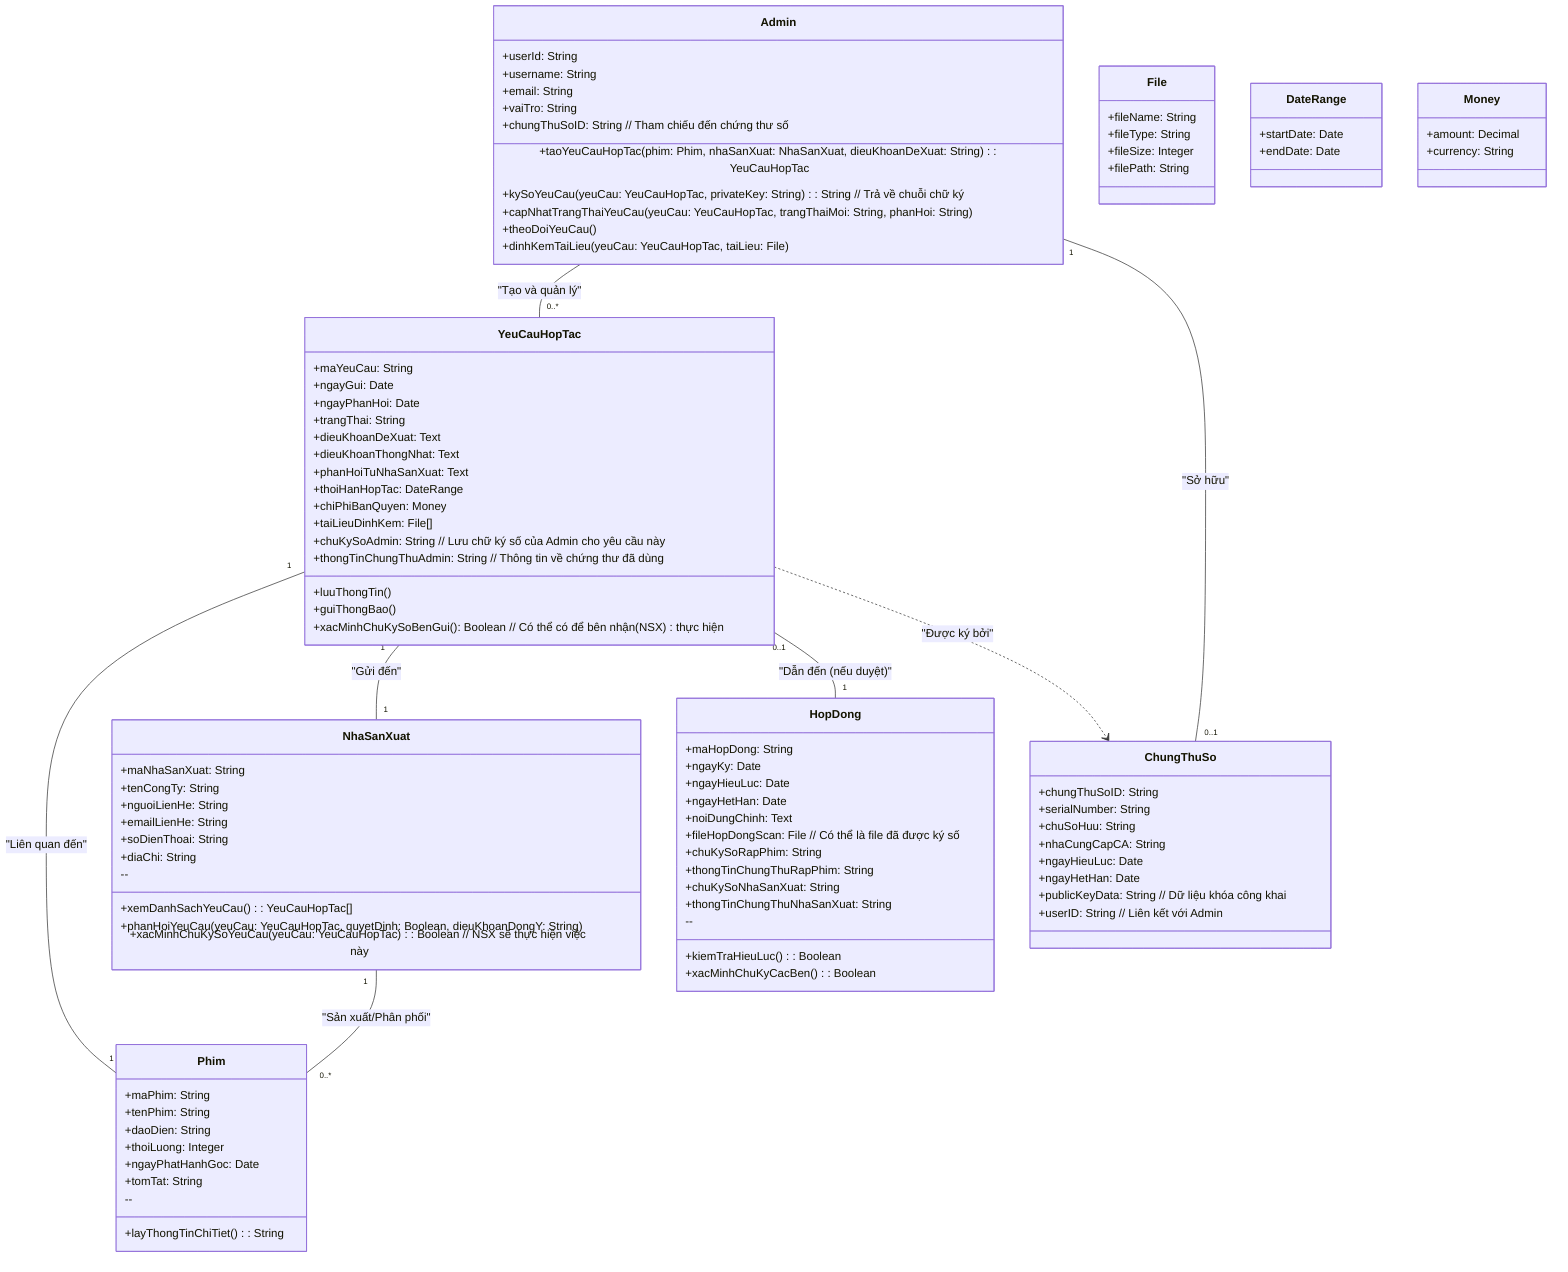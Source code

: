 classDiagram
    class Admin {
        +userId: String
        +username: String
        +email: String
        +vaiTro: String
        +chungThuSoID: String // Tham chiếu đến chứng thư số
        +taoYeuCauHopTac(phim: Phim, nhaSanXuat: NhaSanXuat, dieuKhoanDeXuat: String): YeuCauHopTac
        +kySoYeuCau(yeuCau: YeuCauHopTac, privateKey: String): String // Trả về chuỗi chữ ký
        +capNhatTrangThaiYeuCau(yeuCau: YeuCauHopTac, trangThaiMoi: String, phanHoi: String)
        +theoDoiYeuCau()
        +dinhKemTaiLieu(yeuCau: YeuCauHopTac, taiLieu: File)
    }

    class YeuCauHopTac {
        +maYeuCau: String
        +ngayGui: Date
        +ngayPhanHoi: Date
        +trangThai: String
        +dieuKhoanDeXuat: Text
        +dieuKhoanThongNhat: Text
        +phanHoiTuNhaSanXuat: Text
        +thoiHanHopTac: DateRange
        +chiPhiBanQuyen: Money
        +taiLieuDinhKem: File[]
        +chuKySoAdmin: String // Lưu chữ ký số của Admin cho yêu cầu này
        +thongTinChungThuAdmin: String // Thông tin về chứng thư đã dùng
        +luuThongTin()
        +guiThongBao()
        +xacMinhChuKySoBenGui(): Boolean // Có thể có để bên nhận (NSX) thực hiện
    }

    class Phim {
        +maPhim: String
        +tenPhim: String
        +daoDien: String
        +thoiLuong: Integer
        +ngayPhatHanhGoc: Date
        +tomTat: String
        --
        +layThongTinChiTiet(): String
    }

    class NhaSanXuat {
        +maNhaSanXuat: String
        +tenCongTy: String
        +nguoiLienHe: String
        +emailLienHe: String
        +soDienThoai: String
        +diaChi: String
        --
        +xemDanhSachYeuCau(): YeuCauHopTac[]
        +phanHoiYeuCau(yeuCau: YeuCauHopTac, quyetDinh: Boolean, dieuKhoanDongY: String)
        +xacMinhChuKySoYeuCau(yeuCau: YeuCauHopTac): Boolean // NSX sẽ thực hiện việc này
    }

    class HopDong {
        +maHopDong: String
        +ngayKy: Date
        +ngayHieuLuc: Date
        +ngayHetHan: Date
        +noiDungChinh: Text
        +fileHopDongScan: File // Có thể là file đã được ký số
        +chuKySoRapPhim: String
        +thongTinChungThuRapPhim: String
        +chuKySoNhaSanXuat: String
        +thongTinChungThuNhaSanXuat: String
        --
        +kiemTraHieuLuc(): Boolean
        +xacMinhChuKyCacBen(): Boolean
    }

    Admin "1" -- "0..*" YeuCauHopTac : "Tạo và quản lý"
    YeuCauHopTac "1" -- "1" Phim : "Liên quan đến"
    YeuCauHopTac "1" -- "1" NhaSanXuat : "Gửi đến"
    NhaSanXuat "1" -- "0..*" Phim : "Sản xuất/Phân phối"
    YeuCauHopTac "0..1" -- "1" HopDong : "Dẫn đến (nếu duyệt)"

    %% Các lớp phụ trợ (có thể đã có hoặc thêm mới)
    class File {
      +fileName: String
      +fileType: String
      +fileSize: Integer
      +filePath: String
    }
    class DateRange {
      +startDate: Date
      +endDate: Date
    }
    class Money {
        +amount: Decimal
        +currency: String
    }
    %% (Tùy chọn) Lớp chi tiết cho Chứng thư số
    class ChungThuSo {
        +chungThuSoID: String
        +serialNumber: String
        +chuSoHuu: String
        +nhaCungCapCA: String
        +ngayHieuLuc: Date
        +ngayHetHan: Date
        +publicKeyData: String // Dữ liệu khóa công khai
        +userID: String // Liên kết với Admin
    }
    Admin "1" -- "0..1" ChungThuSo : "Sở hữu"
    YeuCauHopTac ..> ChungThuSo : "Được ký bởi"